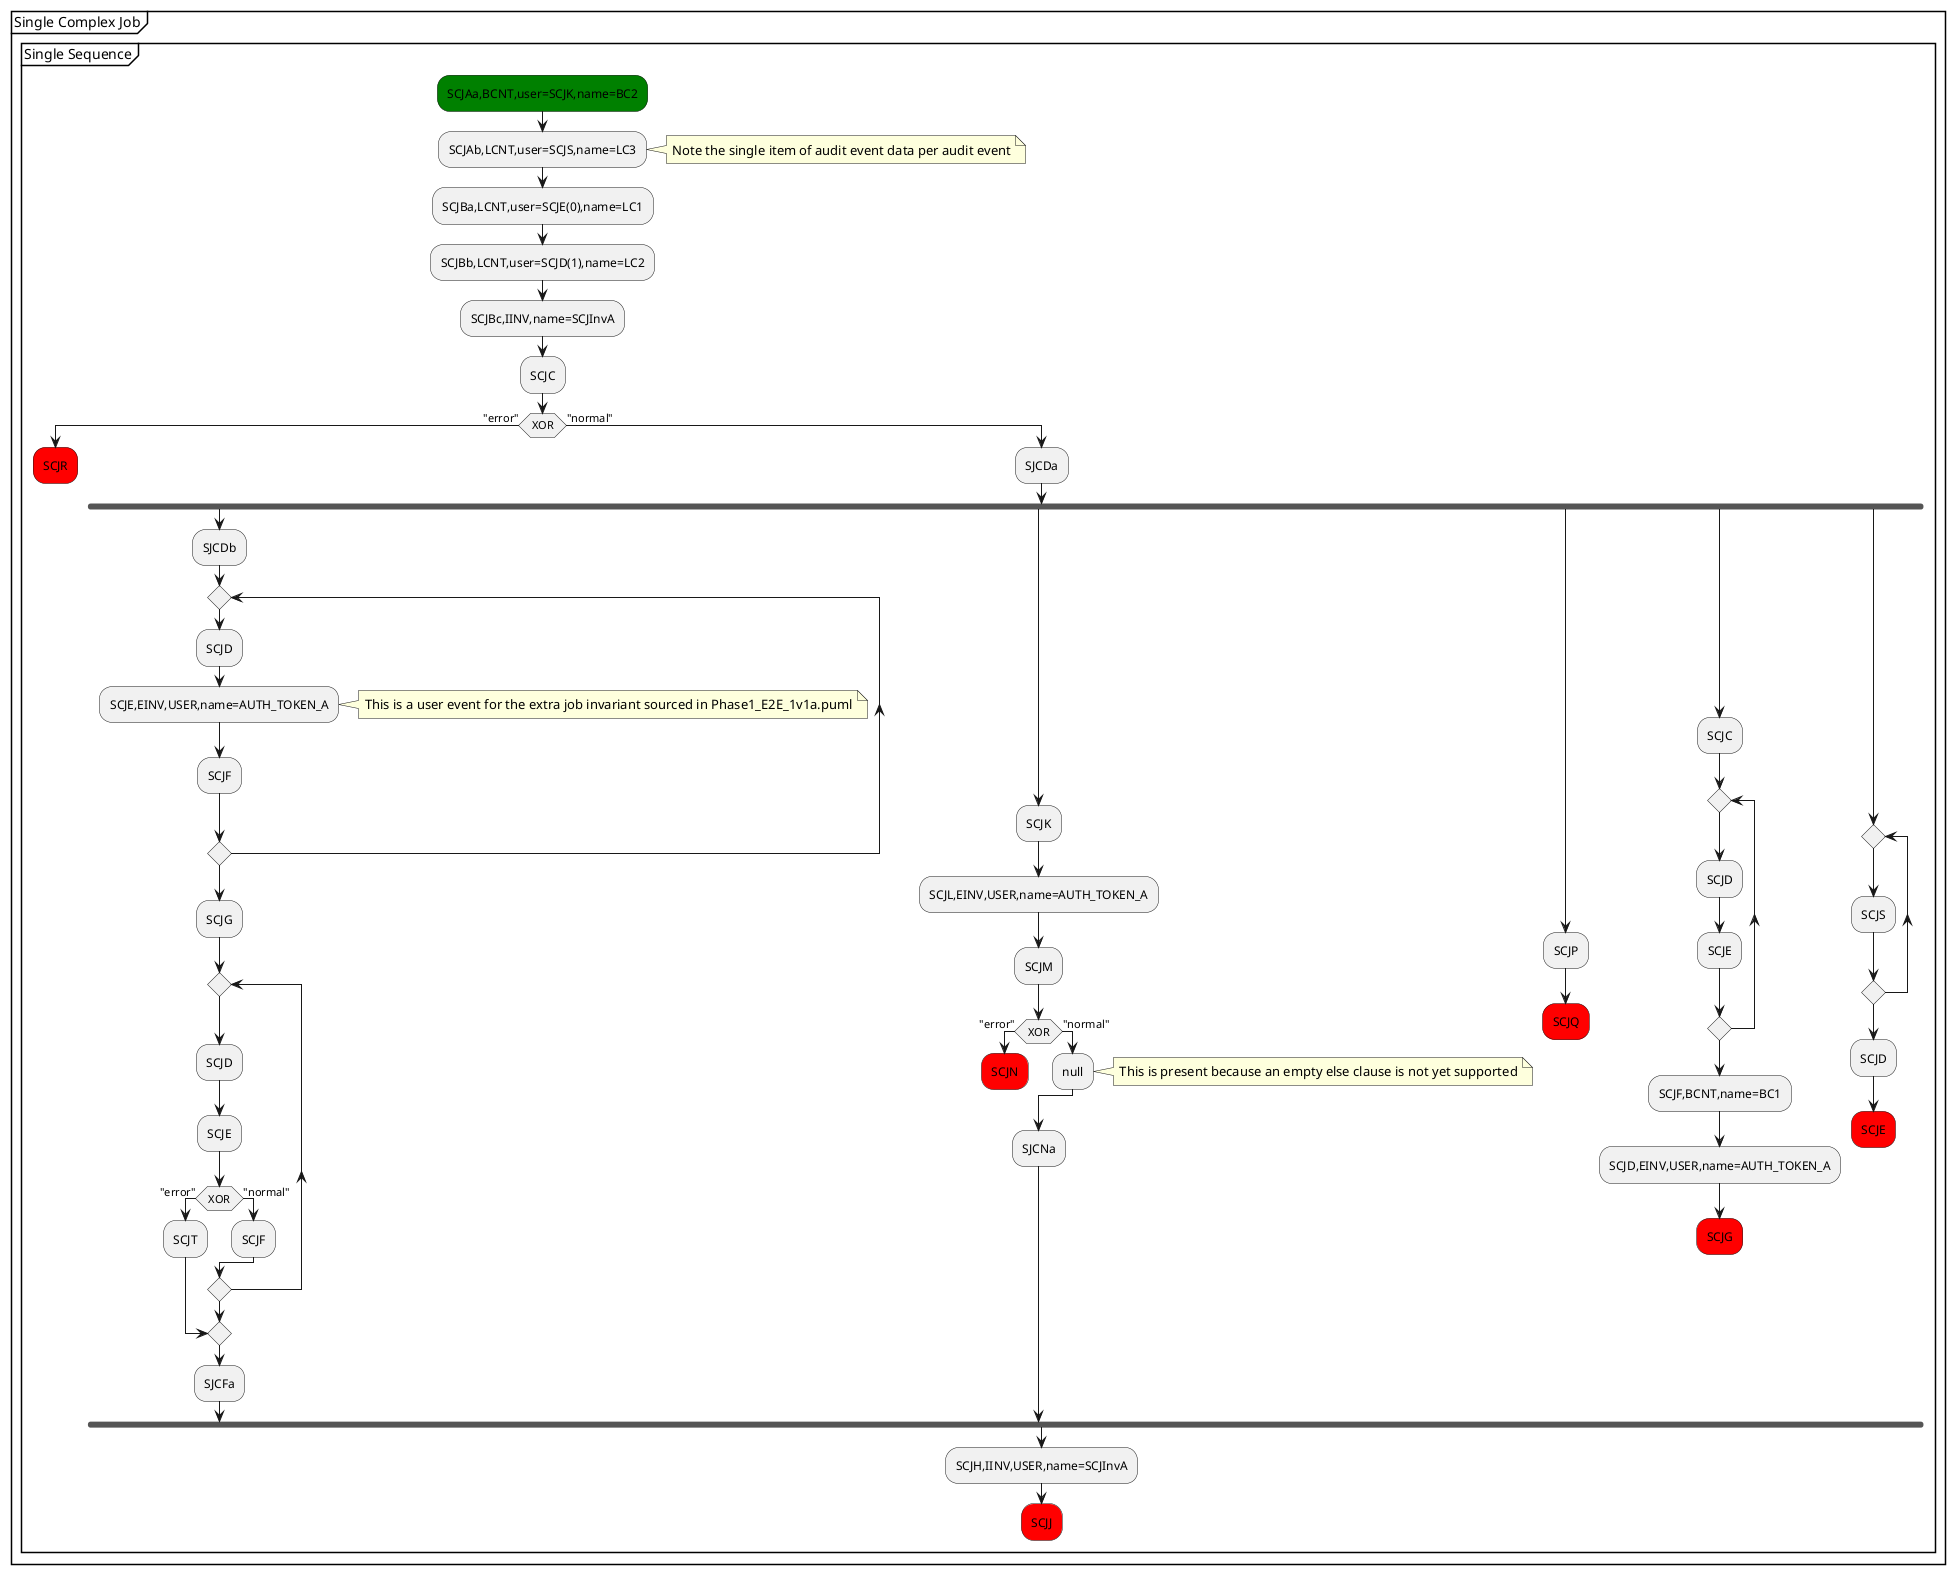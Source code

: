 @startuml

partition "Single Complex Job" {
group "Single Sequence"

  #green:SCJAa,BCNT,user=SCJK,name=BC2;
  :SCJAb,LCNT,user=SCJS,name=LC3;
  note right
    Note the single item of audit event data per audit event
  end note
  :SCJBa,LCNT,user=SCJE(0),name=LC1;
  :SCJBb,LCNT,user=SCJD(1),name=LC2;
  :SCJBc,IINV,name=SCJInvA;
  :SCJC;
  if (XOR) then ("error")
    #red:SCJR;
    detach
  else ("normal")
    :SJCDa;
    fork
    :SJCDb;
      repeat
        :SCJD;
        :SCJE,EINV,USER,name=AUTH_TOKEN_A;
        note right
          This is a user event for the extra job invariant sourced in Phase1_E2E_1v1a.puml
        end note
        :SCJF;
      repeat while
      :SCJG;
      repeat
        :SCJD;
        :SCJE;
        if (XOR) then ("error")
          :SCJT;
          break
        else ("normal")
          :SCJF;
        endif
      repeat while
      :SJCFa;
    fork again
      :SCJK;
      :SCJL,EINV,USER,name=AUTH_TOKEN_A;
      :SCJM;
      if (XOR) then ("error")
        #red:SCJN;
        detach
      else ("normal") 
        :null; 
        note right
          This is present because an empty else clause is not yet supported
        end note
      endif
      :SJCNa;    
    fork again
      :SCJP;
      #red:SCJQ;
      detach
    fork again
      :SCJC;
      repeat
        :SCJD;
        :SCJE;
      repeat while
      :SCJF,BCNT,name=BC1;
      :SCJD,EINV,USER,name=AUTH_TOKEN_A;
      #red:SCJG;
      detach
    fork again
      repeat
        :SCJS;
      repeat while
      :SCJD;
      #red:SCJE;
      detach
    end fork
    :SCJH,IINV,USER,name=SCJInvA;
    #red:SCJJ;
    detach
  endif
end group
}
@enduml